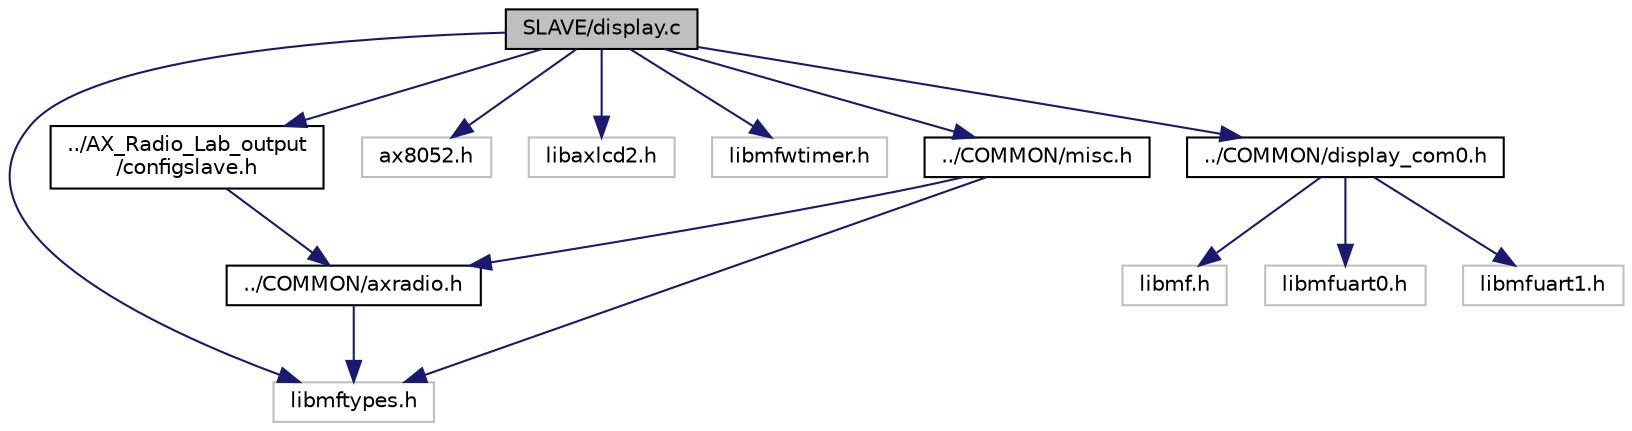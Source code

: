 digraph "SLAVE/display.c"
{
 // LATEX_PDF_SIZE
  edge [fontname="Helvetica",fontsize="10",labelfontname="Helvetica",labelfontsize="10"];
  node [fontname="Helvetica",fontsize="10",shape=record];
  Node0 [label="SLAVE/display.c",height=0.2,width=0.4,color="black", fillcolor="grey75", style="filled", fontcolor="black",tooltip="Display received packets in LCD/Debug link."];
  Node0 -> Node1 [color="midnightblue",fontsize="10",style="solid",fontname="Helvetica"];
  Node1 [label="../AX_Radio_Lab_output\l/configslave.h",height=0.2,width=0.4,color="black", fillcolor="white", style="filled",URL="$configslave_8h_source.html",tooltip=" "];
  Node1 -> Node2 [color="midnightblue",fontsize="10",style="solid",fontname="Helvetica"];
  Node2 [label="../COMMON/axradio.h",height=0.2,width=0.4,color="black", fillcolor="white", style="filled",URL="$axradio_8h.html",tooltip="Macro definition for Radio Modes & Error types."];
  Node2 -> Node3 [color="midnightblue",fontsize="10",style="solid",fontname="Helvetica"];
  Node3 [label="libmftypes.h",height=0.2,width=0.4,color="grey75", fillcolor="white", style="filled",tooltip=" "];
  Node0 -> Node4 [color="midnightblue",fontsize="10",style="solid",fontname="Helvetica"];
  Node4 [label="ax8052.h",height=0.2,width=0.4,color="grey75", fillcolor="white", style="filled",tooltip=" "];
  Node0 -> Node3 [color="midnightblue",fontsize="10",style="solid",fontname="Helvetica"];
  Node0 -> Node5 [color="midnightblue",fontsize="10",style="solid",fontname="Helvetica"];
  Node5 [label="libaxlcd2.h",height=0.2,width=0.4,color="grey75", fillcolor="white", style="filled",tooltip=" "];
  Node0 -> Node6 [color="midnightblue",fontsize="10",style="solid",fontname="Helvetica"];
  Node6 [label="libmfwtimer.h",height=0.2,width=0.4,color="grey75", fillcolor="white", style="filled",tooltip=" "];
  Node0 -> Node7 [color="midnightblue",fontsize="10",style="solid",fontname="Helvetica"];
  Node7 [label="../COMMON/display_com0.h",height=0.2,width=0.4,color="black", fillcolor="white", style="filled",URL="$display__com0_8h.html",tooltip="Macro definition for display parameters."];
  Node7 -> Node8 [color="midnightblue",fontsize="10",style="solid",fontname="Helvetica"];
  Node8 [label="libmf.h",height=0.2,width=0.4,color="grey75", fillcolor="white", style="filled",tooltip=" "];
  Node7 -> Node9 [color="midnightblue",fontsize="10",style="solid",fontname="Helvetica"];
  Node9 [label="libmfuart0.h",height=0.2,width=0.4,color="grey75", fillcolor="white", style="filled",tooltip=" "];
  Node7 -> Node10 [color="midnightblue",fontsize="10",style="solid",fontname="Helvetica"];
  Node10 [label="libmfuart1.h",height=0.2,width=0.4,color="grey75", fillcolor="white", style="filled",tooltip=" "];
  Node0 -> Node11 [color="midnightblue",fontsize="10",style="solid",fontname="Helvetica"];
  Node11 [label="../COMMON/misc.h",height=0.2,width=0.4,color="black", fillcolor="white", style="filled",URL="$misc_8h.html",tooltip="Extern display & debug functions."];
  Node11 -> Node3 [color="midnightblue",fontsize="10",style="solid",fontname="Helvetica"];
  Node11 -> Node2 [color="midnightblue",fontsize="10",style="solid",fontname="Helvetica"];
}
